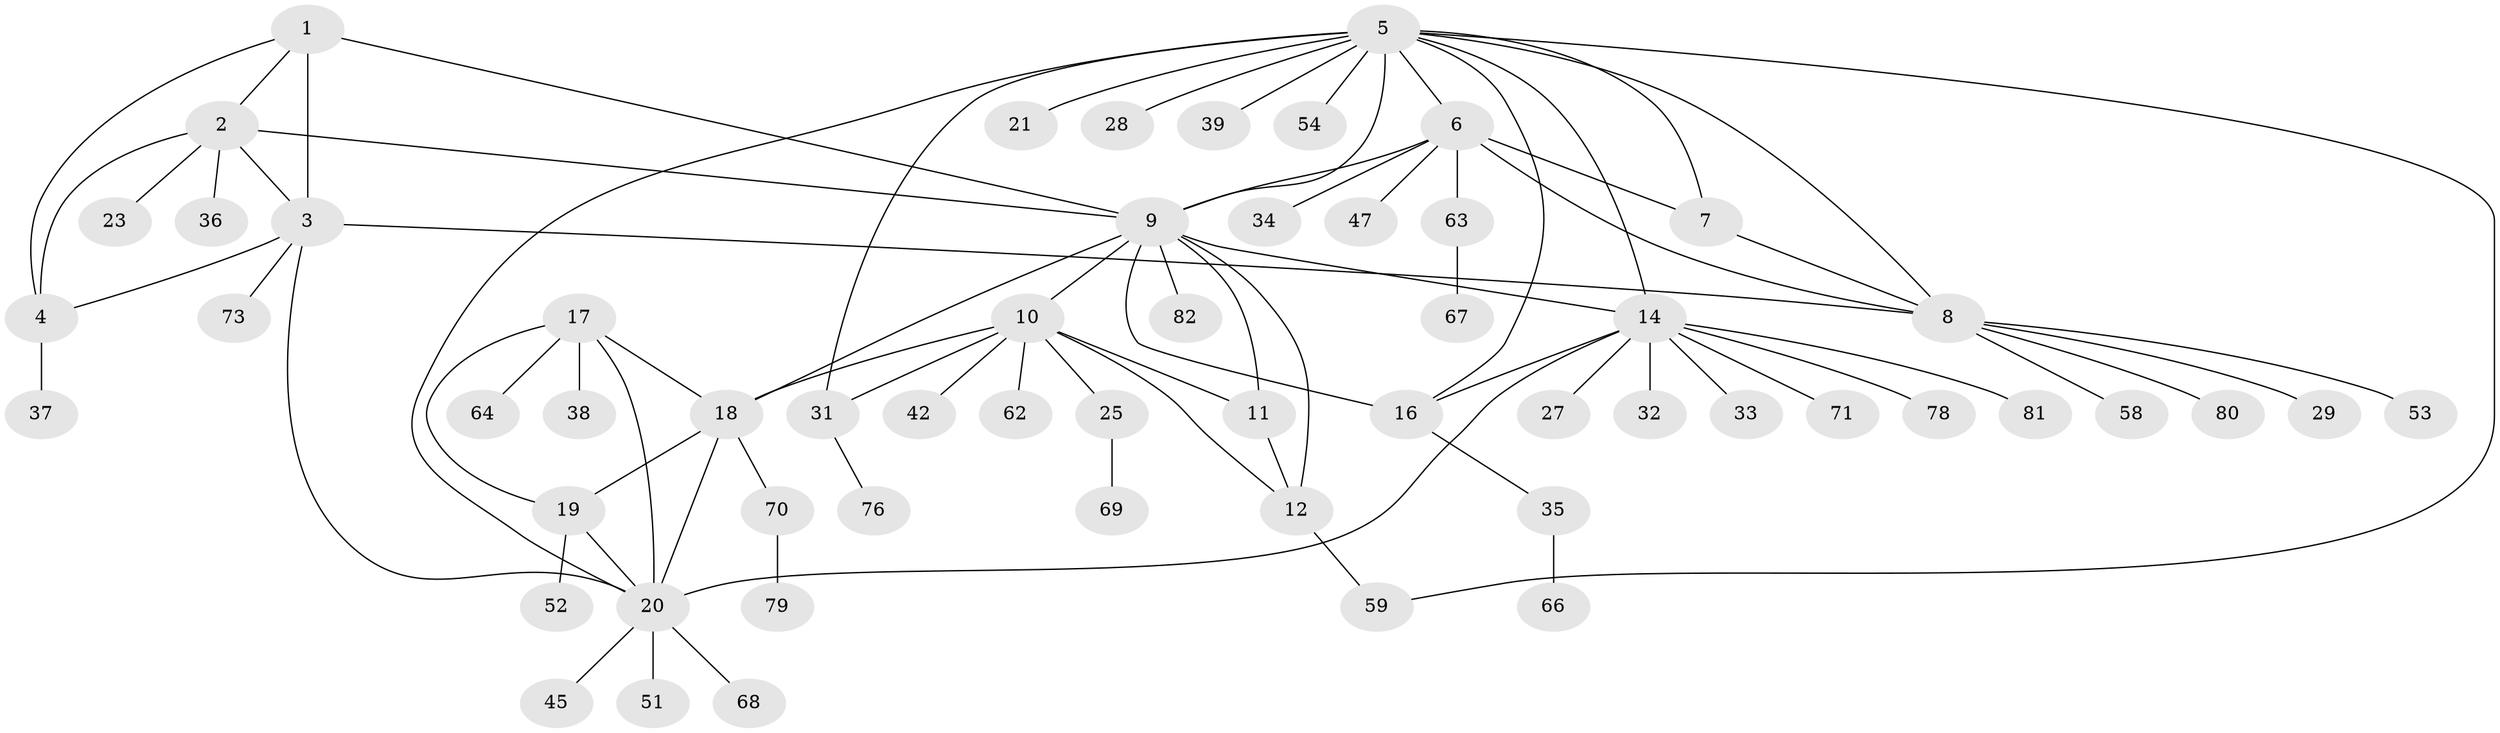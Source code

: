 // original degree distribution, {6: 0.04878048780487805, 7: 0.024390243902439025, 4: 0.024390243902439025, 8: 0.036585365853658534, 9: 0.024390243902439025, 3: 0.06097560975609756, 5: 0.04878048780487805, 11: 0.012195121951219513, 10: 0.012195121951219513, 1: 0.5853658536585366, 2: 0.12195121951219512}
// Generated by graph-tools (version 1.1) at 2025/42/03/06/25 10:42:08]
// undirected, 58 vertices, 81 edges
graph export_dot {
graph [start="1"]
  node [color=gray90,style=filled];
  1 [super="+22"];
  2 [super="+40"];
  3 [super="+60"];
  4;
  5 [super="+15"];
  6 [super="+46"];
  7 [super="+48"];
  8 [super="+30"];
  9 [super="+13"];
  10 [super="+56"];
  11;
  12 [super="+49"];
  14 [super="+26"];
  16 [super="+74"];
  17;
  18 [super="+75"];
  19 [super="+55"];
  20 [super="+24"];
  21;
  23;
  25 [super="+43"];
  27 [super="+72"];
  28;
  29;
  31 [super="+41"];
  32 [super="+44"];
  33;
  34;
  35 [super="+57"];
  36;
  37 [super="+65"];
  38 [super="+50"];
  39;
  42;
  45;
  47;
  51;
  52;
  53;
  54;
  58;
  59 [super="+61"];
  62;
  63;
  64;
  66;
  67;
  68 [super="+77"];
  69;
  70;
  71;
  73;
  76;
  78;
  79;
  80;
  81;
  82;
  1 -- 2;
  1 -- 3;
  1 -- 4;
  1 -- 9 [weight=2];
  2 -- 3;
  2 -- 4;
  2 -- 23;
  2 -- 36;
  2 -- 9;
  3 -- 4;
  3 -- 8;
  3 -- 20;
  3 -- 73;
  4 -- 37;
  5 -- 6;
  5 -- 7;
  5 -- 8;
  5 -- 20;
  5 -- 59;
  5 -- 39;
  5 -- 14;
  5 -- 16;
  5 -- 21;
  5 -- 54;
  5 -- 28;
  5 -- 9;
  5 -- 31;
  6 -- 7;
  6 -- 8;
  6 -- 9;
  6 -- 34;
  6 -- 47;
  6 -- 63;
  7 -- 8;
  8 -- 29;
  8 -- 53;
  8 -- 58;
  8 -- 80;
  9 -- 10;
  9 -- 11;
  9 -- 12;
  9 -- 18;
  9 -- 16;
  9 -- 82;
  9 -- 14;
  10 -- 11;
  10 -- 12;
  10 -- 25;
  10 -- 31;
  10 -- 42;
  10 -- 62;
  10 -- 18;
  11 -- 12;
  12 -- 59;
  14 -- 16;
  14 -- 20;
  14 -- 27;
  14 -- 32;
  14 -- 33;
  14 -- 71;
  14 -- 78;
  14 -- 81;
  16 -- 35;
  17 -- 18;
  17 -- 19;
  17 -- 20;
  17 -- 38;
  17 -- 64;
  18 -- 19;
  18 -- 20;
  18 -- 70;
  19 -- 20;
  19 -- 52;
  20 -- 45;
  20 -- 51;
  20 -- 68;
  25 -- 69;
  31 -- 76;
  35 -- 66;
  63 -- 67;
  70 -- 79;
}
